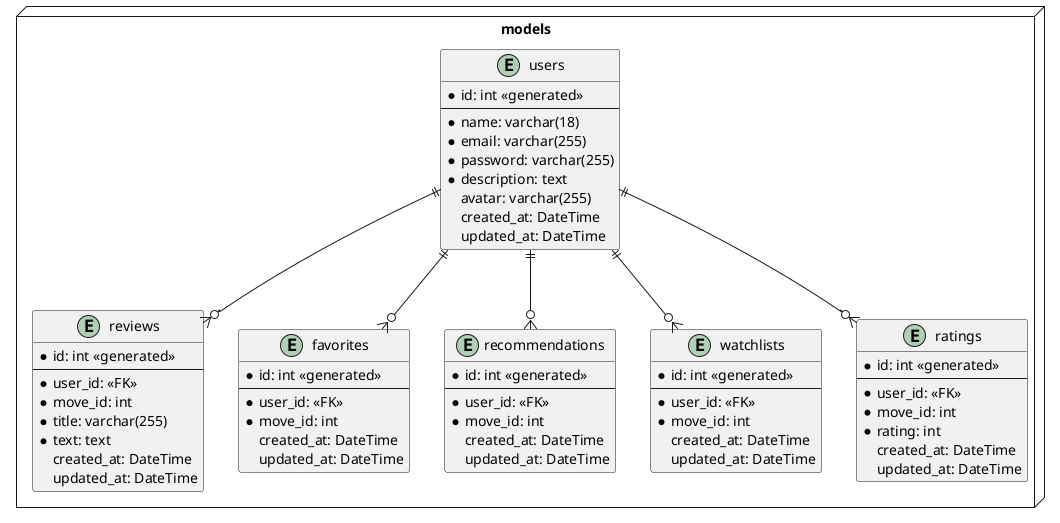 @startuml

package "models" <<Node>> {
    entity users {
        * id: int <<generated>>
        --
        * name: varchar(18)
        * email: varchar(255)
        * password: varchar(255)
        * description: text
        avatar: varchar(255)
        created_at: DateTime
        updated_at: DateTime
    }

    entity reviews {
        * id: int <<generated>>
        --
        * user_id: <<FK>>
        * move_id: int
        * title: varchar(255)
        * text: text
        created_at: DateTime
        updated_at: DateTime
    }

    entity favorites {
        * id: int <<generated>>
        --
        * user_id: <<FK>>
        * move_id: int
        created_at: DateTime
        updated_at: DateTime
    }

    entity recommendations {
        * id: int <<generated>>
        --
        * user_id: <<FK>>
        * move_id: int
        created_at: DateTime
        updated_at: DateTime
    }

    entity watchlists {
        * id: int <<generated>>
        --
        * user_id: <<FK>>
        * move_id: int
        created_at: DateTime
        updated_at: DateTime
    }

    entity ratings {
        * id: int <<generated>>
        --
        * user_id: <<FK>>
        * move_id: int
        * rating: int
        created_at: DateTime
        updated_at: DateTime
    }
}

users ||--o{ ratings
users ||--o{ reviews
users ||--o{ favorites
users ||--o{ watchlists
users ||--o{ recommendations

@enduml
